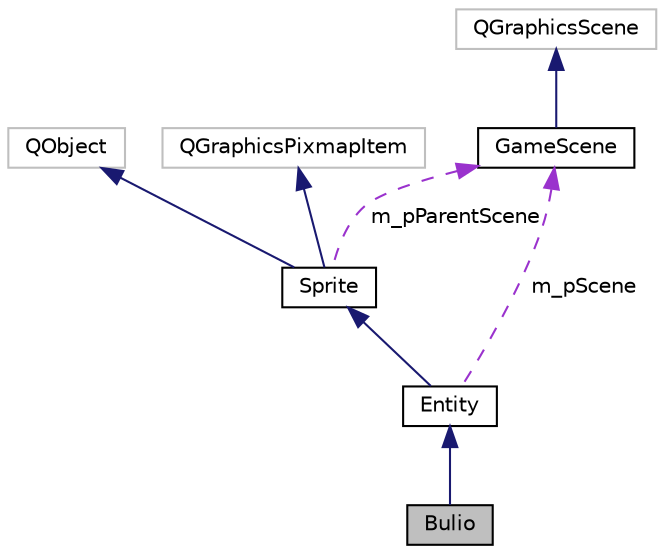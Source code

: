 digraph "Bulio"
{
 // LATEX_PDF_SIZE
  edge [fontname="Helvetica",fontsize="10",labelfontname="Helvetica",labelfontsize="10"];
  node [fontname="Helvetica",fontsize="10",shape=record];
  Node1 [label="Bulio",height=0.2,width=0.4,color="black", fillcolor="grey75", style="filled", fontcolor="black",tooltip="la Classe Bulio gère l'ennemie de base du jeu, dans une scene. Cette classe hérite de la classe Entit..."];
  Node2 -> Node1 [dir="back",color="midnightblue",fontsize="10",style="solid"];
  Node2 [label="Entity",height=0.2,width=0.4,color="black", fillcolor="white", style="filled",URL="$class_entity.html",tooltip="The Entity class Cette classe est permet de crée une entité et de la géré avec différente méthode...."];
  Node3 -> Node2 [dir="back",color="midnightblue",fontsize="10",style="solid"];
  Node3 [label="Sprite",height=0.2,width=0.4,color="black", fillcolor="white", style="filled",URL="$class_sprite.html",tooltip="Classe qui représente un élément d'animation graphique 2D."];
  Node4 -> Node3 [dir="back",color="midnightblue",fontsize="10",style="solid"];
  Node4 [label="QObject",height=0.2,width=0.4,color="grey75", fillcolor="white", style="filled",tooltip=" "];
  Node5 -> Node3 [dir="back",color="midnightblue",fontsize="10",style="solid"];
  Node5 [label="QGraphicsPixmapItem",height=0.2,width=0.4,color="grey75", fillcolor="white", style="filled",tooltip=" "];
  Node6 -> Node3 [dir="back",color="darkorchid3",fontsize="10",style="dashed",label=" m_pParentScene" ];
  Node6 [label="GameScene",height=0.2,width=0.4,color="black", fillcolor="white", style="filled",URL="$class_game_scene.html",tooltip="Représente l'espace 2D du jeu."];
  Node7 -> Node6 [dir="back",color="midnightblue",fontsize="10",style="solid"];
  Node7 [label="QGraphicsScene",height=0.2,width=0.4,color="grey75", fillcolor="white", style="filled",tooltip=" "];
  Node6 -> Node2 [dir="back",color="darkorchid3",fontsize="10",style="dashed",label=" m_pScene" ];
}
